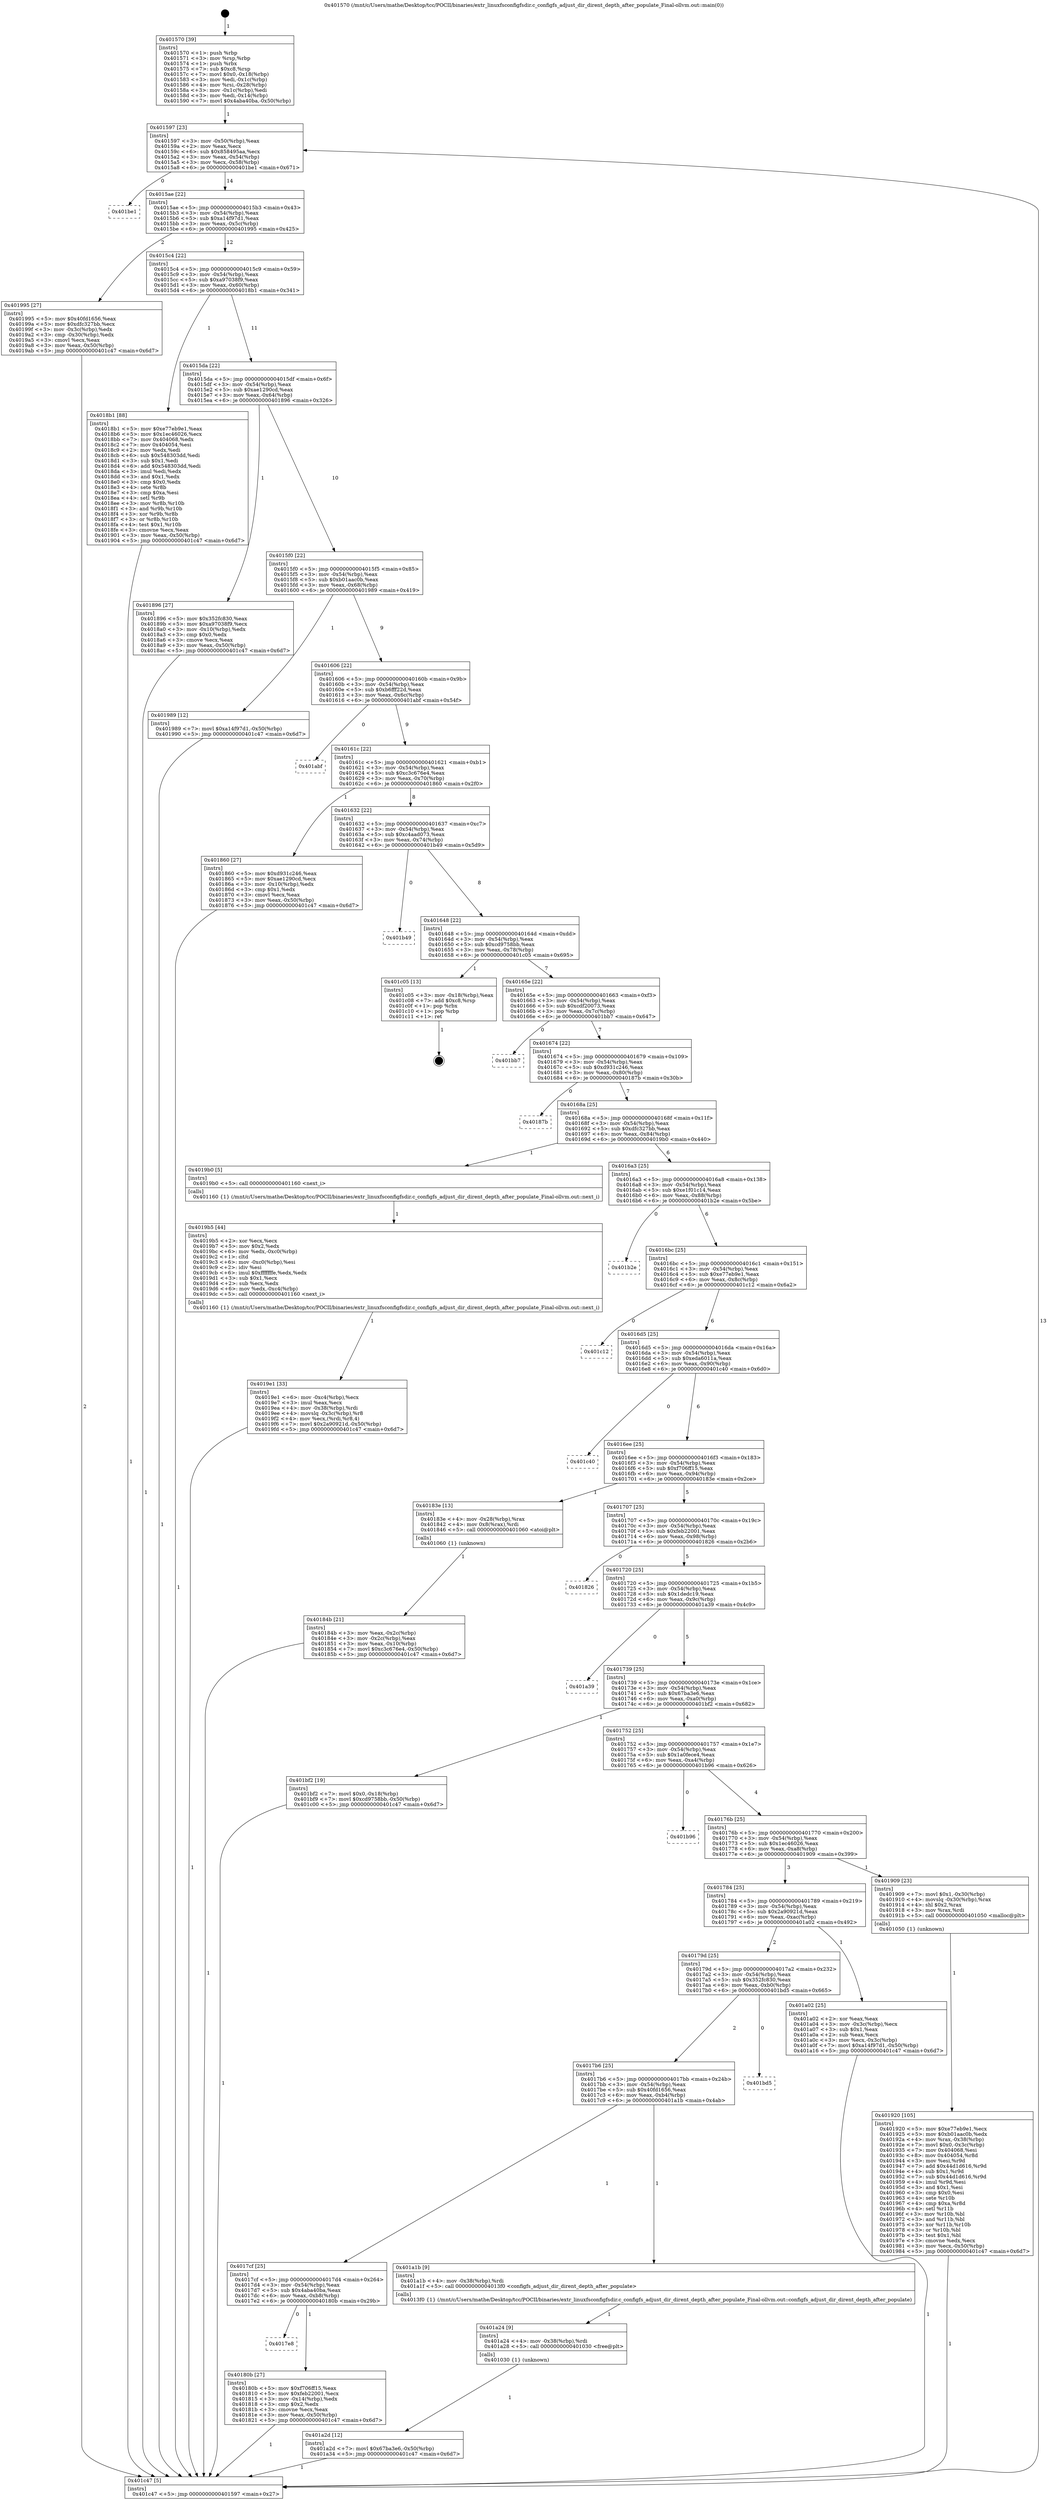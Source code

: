 digraph "0x401570" {
  label = "0x401570 (/mnt/c/Users/mathe/Desktop/tcc/POCII/binaries/extr_linuxfsconfigfsdir.c_configfs_adjust_dir_dirent_depth_after_populate_Final-ollvm.out::main(0))"
  labelloc = "t"
  node[shape=record]

  Entry [label="",width=0.3,height=0.3,shape=circle,fillcolor=black,style=filled]
  "0x401597" [label="{
     0x401597 [23]\l
     | [instrs]\l
     &nbsp;&nbsp;0x401597 \<+3\>: mov -0x50(%rbp),%eax\l
     &nbsp;&nbsp;0x40159a \<+2\>: mov %eax,%ecx\l
     &nbsp;&nbsp;0x40159c \<+6\>: sub $0x858495aa,%ecx\l
     &nbsp;&nbsp;0x4015a2 \<+3\>: mov %eax,-0x54(%rbp)\l
     &nbsp;&nbsp;0x4015a5 \<+3\>: mov %ecx,-0x58(%rbp)\l
     &nbsp;&nbsp;0x4015a8 \<+6\>: je 0000000000401be1 \<main+0x671\>\l
  }"]
  "0x401be1" [label="{
     0x401be1\l
  }", style=dashed]
  "0x4015ae" [label="{
     0x4015ae [22]\l
     | [instrs]\l
     &nbsp;&nbsp;0x4015ae \<+5\>: jmp 00000000004015b3 \<main+0x43\>\l
     &nbsp;&nbsp;0x4015b3 \<+3\>: mov -0x54(%rbp),%eax\l
     &nbsp;&nbsp;0x4015b6 \<+5\>: sub $0xa14f97d1,%eax\l
     &nbsp;&nbsp;0x4015bb \<+3\>: mov %eax,-0x5c(%rbp)\l
     &nbsp;&nbsp;0x4015be \<+6\>: je 0000000000401995 \<main+0x425\>\l
  }"]
  Exit [label="",width=0.3,height=0.3,shape=circle,fillcolor=black,style=filled,peripheries=2]
  "0x401995" [label="{
     0x401995 [27]\l
     | [instrs]\l
     &nbsp;&nbsp;0x401995 \<+5\>: mov $0x40fd1656,%eax\l
     &nbsp;&nbsp;0x40199a \<+5\>: mov $0xdfc327bb,%ecx\l
     &nbsp;&nbsp;0x40199f \<+3\>: mov -0x3c(%rbp),%edx\l
     &nbsp;&nbsp;0x4019a2 \<+3\>: cmp -0x30(%rbp),%edx\l
     &nbsp;&nbsp;0x4019a5 \<+3\>: cmovl %ecx,%eax\l
     &nbsp;&nbsp;0x4019a8 \<+3\>: mov %eax,-0x50(%rbp)\l
     &nbsp;&nbsp;0x4019ab \<+5\>: jmp 0000000000401c47 \<main+0x6d7\>\l
  }"]
  "0x4015c4" [label="{
     0x4015c4 [22]\l
     | [instrs]\l
     &nbsp;&nbsp;0x4015c4 \<+5\>: jmp 00000000004015c9 \<main+0x59\>\l
     &nbsp;&nbsp;0x4015c9 \<+3\>: mov -0x54(%rbp),%eax\l
     &nbsp;&nbsp;0x4015cc \<+5\>: sub $0xa97038f9,%eax\l
     &nbsp;&nbsp;0x4015d1 \<+3\>: mov %eax,-0x60(%rbp)\l
     &nbsp;&nbsp;0x4015d4 \<+6\>: je 00000000004018b1 \<main+0x341\>\l
  }"]
  "0x401a2d" [label="{
     0x401a2d [12]\l
     | [instrs]\l
     &nbsp;&nbsp;0x401a2d \<+7\>: movl $0x67ba3e6,-0x50(%rbp)\l
     &nbsp;&nbsp;0x401a34 \<+5\>: jmp 0000000000401c47 \<main+0x6d7\>\l
  }"]
  "0x4018b1" [label="{
     0x4018b1 [88]\l
     | [instrs]\l
     &nbsp;&nbsp;0x4018b1 \<+5\>: mov $0xe77eb9e1,%eax\l
     &nbsp;&nbsp;0x4018b6 \<+5\>: mov $0x1ec46026,%ecx\l
     &nbsp;&nbsp;0x4018bb \<+7\>: mov 0x404068,%edx\l
     &nbsp;&nbsp;0x4018c2 \<+7\>: mov 0x404054,%esi\l
     &nbsp;&nbsp;0x4018c9 \<+2\>: mov %edx,%edi\l
     &nbsp;&nbsp;0x4018cb \<+6\>: sub $0x548303dd,%edi\l
     &nbsp;&nbsp;0x4018d1 \<+3\>: sub $0x1,%edi\l
     &nbsp;&nbsp;0x4018d4 \<+6\>: add $0x548303dd,%edi\l
     &nbsp;&nbsp;0x4018da \<+3\>: imul %edi,%edx\l
     &nbsp;&nbsp;0x4018dd \<+3\>: and $0x1,%edx\l
     &nbsp;&nbsp;0x4018e0 \<+3\>: cmp $0x0,%edx\l
     &nbsp;&nbsp;0x4018e3 \<+4\>: sete %r8b\l
     &nbsp;&nbsp;0x4018e7 \<+3\>: cmp $0xa,%esi\l
     &nbsp;&nbsp;0x4018ea \<+4\>: setl %r9b\l
     &nbsp;&nbsp;0x4018ee \<+3\>: mov %r8b,%r10b\l
     &nbsp;&nbsp;0x4018f1 \<+3\>: and %r9b,%r10b\l
     &nbsp;&nbsp;0x4018f4 \<+3\>: xor %r9b,%r8b\l
     &nbsp;&nbsp;0x4018f7 \<+3\>: or %r8b,%r10b\l
     &nbsp;&nbsp;0x4018fa \<+4\>: test $0x1,%r10b\l
     &nbsp;&nbsp;0x4018fe \<+3\>: cmovne %ecx,%eax\l
     &nbsp;&nbsp;0x401901 \<+3\>: mov %eax,-0x50(%rbp)\l
     &nbsp;&nbsp;0x401904 \<+5\>: jmp 0000000000401c47 \<main+0x6d7\>\l
  }"]
  "0x4015da" [label="{
     0x4015da [22]\l
     | [instrs]\l
     &nbsp;&nbsp;0x4015da \<+5\>: jmp 00000000004015df \<main+0x6f\>\l
     &nbsp;&nbsp;0x4015df \<+3\>: mov -0x54(%rbp),%eax\l
     &nbsp;&nbsp;0x4015e2 \<+5\>: sub $0xae1290cd,%eax\l
     &nbsp;&nbsp;0x4015e7 \<+3\>: mov %eax,-0x64(%rbp)\l
     &nbsp;&nbsp;0x4015ea \<+6\>: je 0000000000401896 \<main+0x326\>\l
  }"]
  "0x401a24" [label="{
     0x401a24 [9]\l
     | [instrs]\l
     &nbsp;&nbsp;0x401a24 \<+4\>: mov -0x38(%rbp),%rdi\l
     &nbsp;&nbsp;0x401a28 \<+5\>: call 0000000000401030 \<free@plt\>\l
     | [calls]\l
     &nbsp;&nbsp;0x401030 \{1\} (unknown)\l
  }"]
  "0x401896" [label="{
     0x401896 [27]\l
     | [instrs]\l
     &nbsp;&nbsp;0x401896 \<+5\>: mov $0x352fc830,%eax\l
     &nbsp;&nbsp;0x40189b \<+5\>: mov $0xa97038f9,%ecx\l
     &nbsp;&nbsp;0x4018a0 \<+3\>: mov -0x10(%rbp),%edx\l
     &nbsp;&nbsp;0x4018a3 \<+3\>: cmp $0x0,%edx\l
     &nbsp;&nbsp;0x4018a6 \<+3\>: cmove %ecx,%eax\l
     &nbsp;&nbsp;0x4018a9 \<+3\>: mov %eax,-0x50(%rbp)\l
     &nbsp;&nbsp;0x4018ac \<+5\>: jmp 0000000000401c47 \<main+0x6d7\>\l
  }"]
  "0x4015f0" [label="{
     0x4015f0 [22]\l
     | [instrs]\l
     &nbsp;&nbsp;0x4015f0 \<+5\>: jmp 00000000004015f5 \<main+0x85\>\l
     &nbsp;&nbsp;0x4015f5 \<+3\>: mov -0x54(%rbp),%eax\l
     &nbsp;&nbsp;0x4015f8 \<+5\>: sub $0xb01aac0b,%eax\l
     &nbsp;&nbsp;0x4015fd \<+3\>: mov %eax,-0x68(%rbp)\l
     &nbsp;&nbsp;0x401600 \<+6\>: je 0000000000401989 \<main+0x419\>\l
  }"]
  "0x4019e1" [label="{
     0x4019e1 [33]\l
     | [instrs]\l
     &nbsp;&nbsp;0x4019e1 \<+6\>: mov -0xc4(%rbp),%ecx\l
     &nbsp;&nbsp;0x4019e7 \<+3\>: imul %eax,%ecx\l
     &nbsp;&nbsp;0x4019ea \<+4\>: mov -0x38(%rbp),%rdi\l
     &nbsp;&nbsp;0x4019ee \<+4\>: movslq -0x3c(%rbp),%r8\l
     &nbsp;&nbsp;0x4019f2 \<+4\>: mov %ecx,(%rdi,%r8,4)\l
     &nbsp;&nbsp;0x4019f6 \<+7\>: movl $0x2a90921d,-0x50(%rbp)\l
     &nbsp;&nbsp;0x4019fd \<+5\>: jmp 0000000000401c47 \<main+0x6d7\>\l
  }"]
  "0x401989" [label="{
     0x401989 [12]\l
     | [instrs]\l
     &nbsp;&nbsp;0x401989 \<+7\>: movl $0xa14f97d1,-0x50(%rbp)\l
     &nbsp;&nbsp;0x401990 \<+5\>: jmp 0000000000401c47 \<main+0x6d7\>\l
  }"]
  "0x401606" [label="{
     0x401606 [22]\l
     | [instrs]\l
     &nbsp;&nbsp;0x401606 \<+5\>: jmp 000000000040160b \<main+0x9b\>\l
     &nbsp;&nbsp;0x40160b \<+3\>: mov -0x54(%rbp),%eax\l
     &nbsp;&nbsp;0x40160e \<+5\>: sub $0xb6fff22d,%eax\l
     &nbsp;&nbsp;0x401613 \<+3\>: mov %eax,-0x6c(%rbp)\l
     &nbsp;&nbsp;0x401616 \<+6\>: je 0000000000401abf \<main+0x54f\>\l
  }"]
  "0x4019b5" [label="{
     0x4019b5 [44]\l
     | [instrs]\l
     &nbsp;&nbsp;0x4019b5 \<+2\>: xor %ecx,%ecx\l
     &nbsp;&nbsp;0x4019b7 \<+5\>: mov $0x2,%edx\l
     &nbsp;&nbsp;0x4019bc \<+6\>: mov %edx,-0xc0(%rbp)\l
     &nbsp;&nbsp;0x4019c2 \<+1\>: cltd\l
     &nbsp;&nbsp;0x4019c3 \<+6\>: mov -0xc0(%rbp),%esi\l
     &nbsp;&nbsp;0x4019c9 \<+2\>: idiv %esi\l
     &nbsp;&nbsp;0x4019cb \<+6\>: imul $0xfffffffe,%edx,%edx\l
     &nbsp;&nbsp;0x4019d1 \<+3\>: sub $0x1,%ecx\l
     &nbsp;&nbsp;0x4019d4 \<+2\>: sub %ecx,%edx\l
     &nbsp;&nbsp;0x4019d6 \<+6\>: mov %edx,-0xc4(%rbp)\l
     &nbsp;&nbsp;0x4019dc \<+5\>: call 0000000000401160 \<next_i\>\l
     | [calls]\l
     &nbsp;&nbsp;0x401160 \{1\} (/mnt/c/Users/mathe/Desktop/tcc/POCII/binaries/extr_linuxfsconfigfsdir.c_configfs_adjust_dir_dirent_depth_after_populate_Final-ollvm.out::next_i)\l
  }"]
  "0x401abf" [label="{
     0x401abf\l
  }", style=dashed]
  "0x40161c" [label="{
     0x40161c [22]\l
     | [instrs]\l
     &nbsp;&nbsp;0x40161c \<+5\>: jmp 0000000000401621 \<main+0xb1\>\l
     &nbsp;&nbsp;0x401621 \<+3\>: mov -0x54(%rbp),%eax\l
     &nbsp;&nbsp;0x401624 \<+5\>: sub $0xc3c676e4,%eax\l
     &nbsp;&nbsp;0x401629 \<+3\>: mov %eax,-0x70(%rbp)\l
     &nbsp;&nbsp;0x40162c \<+6\>: je 0000000000401860 \<main+0x2f0\>\l
  }"]
  "0x401920" [label="{
     0x401920 [105]\l
     | [instrs]\l
     &nbsp;&nbsp;0x401920 \<+5\>: mov $0xe77eb9e1,%ecx\l
     &nbsp;&nbsp;0x401925 \<+5\>: mov $0xb01aac0b,%edx\l
     &nbsp;&nbsp;0x40192a \<+4\>: mov %rax,-0x38(%rbp)\l
     &nbsp;&nbsp;0x40192e \<+7\>: movl $0x0,-0x3c(%rbp)\l
     &nbsp;&nbsp;0x401935 \<+7\>: mov 0x404068,%esi\l
     &nbsp;&nbsp;0x40193c \<+8\>: mov 0x404054,%r8d\l
     &nbsp;&nbsp;0x401944 \<+3\>: mov %esi,%r9d\l
     &nbsp;&nbsp;0x401947 \<+7\>: add $0x44d1d616,%r9d\l
     &nbsp;&nbsp;0x40194e \<+4\>: sub $0x1,%r9d\l
     &nbsp;&nbsp;0x401952 \<+7\>: sub $0x44d1d616,%r9d\l
     &nbsp;&nbsp;0x401959 \<+4\>: imul %r9d,%esi\l
     &nbsp;&nbsp;0x40195d \<+3\>: and $0x1,%esi\l
     &nbsp;&nbsp;0x401960 \<+3\>: cmp $0x0,%esi\l
     &nbsp;&nbsp;0x401963 \<+4\>: sete %r10b\l
     &nbsp;&nbsp;0x401967 \<+4\>: cmp $0xa,%r8d\l
     &nbsp;&nbsp;0x40196b \<+4\>: setl %r11b\l
     &nbsp;&nbsp;0x40196f \<+3\>: mov %r10b,%bl\l
     &nbsp;&nbsp;0x401972 \<+3\>: and %r11b,%bl\l
     &nbsp;&nbsp;0x401975 \<+3\>: xor %r11b,%r10b\l
     &nbsp;&nbsp;0x401978 \<+3\>: or %r10b,%bl\l
     &nbsp;&nbsp;0x40197b \<+3\>: test $0x1,%bl\l
     &nbsp;&nbsp;0x40197e \<+3\>: cmovne %edx,%ecx\l
     &nbsp;&nbsp;0x401981 \<+3\>: mov %ecx,-0x50(%rbp)\l
     &nbsp;&nbsp;0x401984 \<+5\>: jmp 0000000000401c47 \<main+0x6d7\>\l
  }"]
  "0x401860" [label="{
     0x401860 [27]\l
     | [instrs]\l
     &nbsp;&nbsp;0x401860 \<+5\>: mov $0xd931c246,%eax\l
     &nbsp;&nbsp;0x401865 \<+5\>: mov $0xae1290cd,%ecx\l
     &nbsp;&nbsp;0x40186a \<+3\>: mov -0x10(%rbp),%edx\l
     &nbsp;&nbsp;0x40186d \<+3\>: cmp $0x1,%edx\l
     &nbsp;&nbsp;0x401870 \<+3\>: cmovl %ecx,%eax\l
     &nbsp;&nbsp;0x401873 \<+3\>: mov %eax,-0x50(%rbp)\l
     &nbsp;&nbsp;0x401876 \<+5\>: jmp 0000000000401c47 \<main+0x6d7\>\l
  }"]
  "0x401632" [label="{
     0x401632 [22]\l
     | [instrs]\l
     &nbsp;&nbsp;0x401632 \<+5\>: jmp 0000000000401637 \<main+0xc7\>\l
     &nbsp;&nbsp;0x401637 \<+3\>: mov -0x54(%rbp),%eax\l
     &nbsp;&nbsp;0x40163a \<+5\>: sub $0xc4aad073,%eax\l
     &nbsp;&nbsp;0x40163f \<+3\>: mov %eax,-0x74(%rbp)\l
     &nbsp;&nbsp;0x401642 \<+6\>: je 0000000000401b49 \<main+0x5d9\>\l
  }"]
  "0x40184b" [label="{
     0x40184b [21]\l
     | [instrs]\l
     &nbsp;&nbsp;0x40184b \<+3\>: mov %eax,-0x2c(%rbp)\l
     &nbsp;&nbsp;0x40184e \<+3\>: mov -0x2c(%rbp),%eax\l
     &nbsp;&nbsp;0x401851 \<+3\>: mov %eax,-0x10(%rbp)\l
     &nbsp;&nbsp;0x401854 \<+7\>: movl $0xc3c676e4,-0x50(%rbp)\l
     &nbsp;&nbsp;0x40185b \<+5\>: jmp 0000000000401c47 \<main+0x6d7\>\l
  }"]
  "0x401b49" [label="{
     0x401b49\l
  }", style=dashed]
  "0x401648" [label="{
     0x401648 [22]\l
     | [instrs]\l
     &nbsp;&nbsp;0x401648 \<+5\>: jmp 000000000040164d \<main+0xdd\>\l
     &nbsp;&nbsp;0x40164d \<+3\>: mov -0x54(%rbp),%eax\l
     &nbsp;&nbsp;0x401650 \<+5\>: sub $0xcd9758bb,%eax\l
     &nbsp;&nbsp;0x401655 \<+3\>: mov %eax,-0x78(%rbp)\l
     &nbsp;&nbsp;0x401658 \<+6\>: je 0000000000401c05 \<main+0x695\>\l
  }"]
  "0x401570" [label="{
     0x401570 [39]\l
     | [instrs]\l
     &nbsp;&nbsp;0x401570 \<+1\>: push %rbp\l
     &nbsp;&nbsp;0x401571 \<+3\>: mov %rsp,%rbp\l
     &nbsp;&nbsp;0x401574 \<+1\>: push %rbx\l
     &nbsp;&nbsp;0x401575 \<+7\>: sub $0xc8,%rsp\l
     &nbsp;&nbsp;0x40157c \<+7\>: movl $0x0,-0x18(%rbp)\l
     &nbsp;&nbsp;0x401583 \<+3\>: mov %edi,-0x1c(%rbp)\l
     &nbsp;&nbsp;0x401586 \<+4\>: mov %rsi,-0x28(%rbp)\l
     &nbsp;&nbsp;0x40158a \<+3\>: mov -0x1c(%rbp),%edi\l
     &nbsp;&nbsp;0x40158d \<+3\>: mov %edi,-0x14(%rbp)\l
     &nbsp;&nbsp;0x401590 \<+7\>: movl $0x4aba40ba,-0x50(%rbp)\l
  }"]
  "0x401c05" [label="{
     0x401c05 [13]\l
     | [instrs]\l
     &nbsp;&nbsp;0x401c05 \<+3\>: mov -0x18(%rbp),%eax\l
     &nbsp;&nbsp;0x401c08 \<+7\>: add $0xc8,%rsp\l
     &nbsp;&nbsp;0x401c0f \<+1\>: pop %rbx\l
     &nbsp;&nbsp;0x401c10 \<+1\>: pop %rbp\l
     &nbsp;&nbsp;0x401c11 \<+1\>: ret\l
  }"]
  "0x40165e" [label="{
     0x40165e [22]\l
     | [instrs]\l
     &nbsp;&nbsp;0x40165e \<+5\>: jmp 0000000000401663 \<main+0xf3\>\l
     &nbsp;&nbsp;0x401663 \<+3\>: mov -0x54(%rbp),%eax\l
     &nbsp;&nbsp;0x401666 \<+5\>: sub $0xcdf20073,%eax\l
     &nbsp;&nbsp;0x40166b \<+3\>: mov %eax,-0x7c(%rbp)\l
     &nbsp;&nbsp;0x40166e \<+6\>: je 0000000000401bb7 \<main+0x647\>\l
  }"]
  "0x401c47" [label="{
     0x401c47 [5]\l
     | [instrs]\l
     &nbsp;&nbsp;0x401c47 \<+5\>: jmp 0000000000401597 \<main+0x27\>\l
  }"]
  "0x401bb7" [label="{
     0x401bb7\l
  }", style=dashed]
  "0x401674" [label="{
     0x401674 [22]\l
     | [instrs]\l
     &nbsp;&nbsp;0x401674 \<+5\>: jmp 0000000000401679 \<main+0x109\>\l
     &nbsp;&nbsp;0x401679 \<+3\>: mov -0x54(%rbp),%eax\l
     &nbsp;&nbsp;0x40167c \<+5\>: sub $0xd931c246,%eax\l
     &nbsp;&nbsp;0x401681 \<+3\>: mov %eax,-0x80(%rbp)\l
     &nbsp;&nbsp;0x401684 \<+6\>: je 000000000040187b \<main+0x30b\>\l
  }"]
  "0x4017e8" [label="{
     0x4017e8\l
  }", style=dashed]
  "0x40187b" [label="{
     0x40187b\l
  }", style=dashed]
  "0x40168a" [label="{
     0x40168a [25]\l
     | [instrs]\l
     &nbsp;&nbsp;0x40168a \<+5\>: jmp 000000000040168f \<main+0x11f\>\l
     &nbsp;&nbsp;0x40168f \<+3\>: mov -0x54(%rbp),%eax\l
     &nbsp;&nbsp;0x401692 \<+5\>: sub $0xdfc327bb,%eax\l
     &nbsp;&nbsp;0x401697 \<+6\>: mov %eax,-0x84(%rbp)\l
     &nbsp;&nbsp;0x40169d \<+6\>: je 00000000004019b0 \<main+0x440\>\l
  }"]
  "0x40180b" [label="{
     0x40180b [27]\l
     | [instrs]\l
     &nbsp;&nbsp;0x40180b \<+5\>: mov $0xf706ff15,%eax\l
     &nbsp;&nbsp;0x401810 \<+5\>: mov $0xfeb22001,%ecx\l
     &nbsp;&nbsp;0x401815 \<+3\>: mov -0x14(%rbp),%edx\l
     &nbsp;&nbsp;0x401818 \<+3\>: cmp $0x2,%edx\l
     &nbsp;&nbsp;0x40181b \<+3\>: cmovne %ecx,%eax\l
     &nbsp;&nbsp;0x40181e \<+3\>: mov %eax,-0x50(%rbp)\l
     &nbsp;&nbsp;0x401821 \<+5\>: jmp 0000000000401c47 \<main+0x6d7\>\l
  }"]
  "0x4019b0" [label="{
     0x4019b0 [5]\l
     | [instrs]\l
     &nbsp;&nbsp;0x4019b0 \<+5\>: call 0000000000401160 \<next_i\>\l
     | [calls]\l
     &nbsp;&nbsp;0x401160 \{1\} (/mnt/c/Users/mathe/Desktop/tcc/POCII/binaries/extr_linuxfsconfigfsdir.c_configfs_adjust_dir_dirent_depth_after_populate_Final-ollvm.out::next_i)\l
  }"]
  "0x4016a3" [label="{
     0x4016a3 [25]\l
     | [instrs]\l
     &nbsp;&nbsp;0x4016a3 \<+5\>: jmp 00000000004016a8 \<main+0x138\>\l
     &nbsp;&nbsp;0x4016a8 \<+3\>: mov -0x54(%rbp),%eax\l
     &nbsp;&nbsp;0x4016ab \<+5\>: sub $0xe1f01c14,%eax\l
     &nbsp;&nbsp;0x4016b0 \<+6\>: mov %eax,-0x88(%rbp)\l
     &nbsp;&nbsp;0x4016b6 \<+6\>: je 0000000000401b2e \<main+0x5be\>\l
  }"]
  "0x4017cf" [label="{
     0x4017cf [25]\l
     | [instrs]\l
     &nbsp;&nbsp;0x4017cf \<+5\>: jmp 00000000004017d4 \<main+0x264\>\l
     &nbsp;&nbsp;0x4017d4 \<+3\>: mov -0x54(%rbp),%eax\l
     &nbsp;&nbsp;0x4017d7 \<+5\>: sub $0x4aba40ba,%eax\l
     &nbsp;&nbsp;0x4017dc \<+6\>: mov %eax,-0xb8(%rbp)\l
     &nbsp;&nbsp;0x4017e2 \<+6\>: je 000000000040180b \<main+0x29b\>\l
  }"]
  "0x401b2e" [label="{
     0x401b2e\l
  }", style=dashed]
  "0x4016bc" [label="{
     0x4016bc [25]\l
     | [instrs]\l
     &nbsp;&nbsp;0x4016bc \<+5\>: jmp 00000000004016c1 \<main+0x151\>\l
     &nbsp;&nbsp;0x4016c1 \<+3\>: mov -0x54(%rbp),%eax\l
     &nbsp;&nbsp;0x4016c4 \<+5\>: sub $0xe77eb9e1,%eax\l
     &nbsp;&nbsp;0x4016c9 \<+6\>: mov %eax,-0x8c(%rbp)\l
     &nbsp;&nbsp;0x4016cf \<+6\>: je 0000000000401c12 \<main+0x6a2\>\l
  }"]
  "0x401a1b" [label="{
     0x401a1b [9]\l
     | [instrs]\l
     &nbsp;&nbsp;0x401a1b \<+4\>: mov -0x38(%rbp),%rdi\l
     &nbsp;&nbsp;0x401a1f \<+5\>: call 00000000004013f0 \<configfs_adjust_dir_dirent_depth_after_populate\>\l
     | [calls]\l
     &nbsp;&nbsp;0x4013f0 \{1\} (/mnt/c/Users/mathe/Desktop/tcc/POCII/binaries/extr_linuxfsconfigfsdir.c_configfs_adjust_dir_dirent_depth_after_populate_Final-ollvm.out::configfs_adjust_dir_dirent_depth_after_populate)\l
  }"]
  "0x401c12" [label="{
     0x401c12\l
  }", style=dashed]
  "0x4016d5" [label="{
     0x4016d5 [25]\l
     | [instrs]\l
     &nbsp;&nbsp;0x4016d5 \<+5\>: jmp 00000000004016da \<main+0x16a\>\l
     &nbsp;&nbsp;0x4016da \<+3\>: mov -0x54(%rbp),%eax\l
     &nbsp;&nbsp;0x4016dd \<+5\>: sub $0xeda6011a,%eax\l
     &nbsp;&nbsp;0x4016e2 \<+6\>: mov %eax,-0x90(%rbp)\l
     &nbsp;&nbsp;0x4016e8 \<+6\>: je 0000000000401c40 \<main+0x6d0\>\l
  }"]
  "0x4017b6" [label="{
     0x4017b6 [25]\l
     | [instrs]\l
     &nbsp;&nbsp;0x4017b6 \<+5\>: jmp 00000000004017bb \<main+0x24b\>\l
     &nbsp;&nbsp;0x4017bb \<+3\>: mov -0x54(%rbp),%eax\l
     &nbsp;&nbsp;0x4017be \<+5\>: sub $0x40fd1656,%eax\l
     &nbsp;&nbsp;0x4017c3 \<+6\>: mov %eax,-0xb4(%rbp)\l
     &nbsp;&nbsp;0x4017c9 \<+6\>: je 0000000000401a1b \<main+0x4ab\>\l
  }"]
  "0x401c40" [label="{
     0x401c40\l
  }", style=dashed]
  "0x4016ee" [label="{
     0x4016ee [25]\l
     | [instrs]\l
     &nbsp;&nbsp;0x4016ee \<+5\>: jmp 00000000004016f3 \<main+0x183\>\l
     &nbsp;&nbsp;0x4016f3 \<+3\>: mov -0x54(%rbp),%eax\l
     &nbsp;&nbsp;0x4016f6 \<+5\>: sub $0xf706ff15,%eax\l
     &nbsp;&nbsp;0x4016fb \<+6\>: mov %eax,-0x94(%rbp)\l
     &nbsp;&nbsp;0x401701 \<+6\>: je 000000000040183e \<main+0x2ce\>\l
  }"]
  "0x401bd5" [label="{
     0x401bd5\l
  }", style=dashed]
  "0x40183e" [label="{
     0x40183e [13]\l
     | [instrs]\l
     &nbsp;&nbsp;0x40183e \<+4\>: mov -0x28(%rbp),%rax\l
     &nbsp;&nbsp;0x401842 \<+4\>: mov 0x8(%rax),%rdi\l
     &nbsp;&nbsp;0x401846 \<+5\>: call 0000000000401060 \<atoi@plt\>\l
     | [calls]\l
     &nbsp;&nbsp;0x401060 \{1\} (unknown)\l
  }"]
  "0x401707" [label="{
     0x401707 [25]\l
     | [instrs]\l
     &nbsp;&nbsp;0x401707 \<+5\>: jmp 000000000040170c \<main+0x19c\>\l
     &nbsp;&nbsp;0x40170c \<+3\>: mov -0x54(%rbp),%eax\l
     &nbsp;&nbsp;0x40170f \<+5\>: sub $0xfeb22001,%eax\l
     &nbsp;&nbsp;0x401714 \<+6\>: mov %eax,-0x98(%rbp)\l
     &nbsp;&nbsp;0x40171a \<+6\>: je 0000000000401826 \<main+0x2b6\>\l
  }"]
  "0x40179d" [label="{
     0x40179d [25]\l
     | [instrs]\l
     &nbsp;&nbsp;0x40179d \<+5\>: jmp 00000000004017a2 \<main+0x232\>\l
     &nbsp;&nbsp;0x4017a2 \<+3\>: mov -0x54(%rbp),%eax\l
     &nbsp;&nbsp;0x4017a5 \<+5\>: sub $0x352fc830,%eax\l
     &nbsp;&nbsp;0x4017aa \<+6\>: mov %eax,-0xb0(%rbp)\l
     &nbsp;&nbsp;0x4017b0 \<+6\>: je 0000000000401bd5 \<main+0x665\>\l
  }"]
  "0x401826" [label="{
     0x401826\l
  }", style=dashed]
  "0x401720" [label="{
     0x401720 [25]\l
     | [instrs]\l
     &nbsp;&nbsp;0x401720 \<+5\>: jmp 0000000000401725 \<main+0x1b5\>\l
     &nbsp;&nbsp;0x401725 \<+3\>: mov -0x54(%rbp),%eax\l
     &nbsp;&nbsp;0x401728 \<+5\>: sub $0x1dedc19,%eax\l
     &nbsp;&nbsp;0x40172d \<+6\>: mov %eax,-0x9c(%rbp)\l
     &nbsp;&nbsp;0x401733 \<+6\>: je 0000000000401a39 \<main+0x4c9\>\l
  }"]
  "0x401a02" [label="{
     0x401a02 [25]\l
     | [instrs]\l
     &nbsp;&nbsp;0x401a02 \<+2\>: xor %eax,%eax\l
     &nbsp;&nbsp;0x401a04 \<+3\>: mov -0x3c(%rbp),%ecx\l
     &nbsp;&nbsp;0x401a07 \<+3\>: sub $0x1,%eax\l
     &nbsp;&nbsp;0x401a0a \<+2\>: sub %eax,%ecx\l
     &nbsp;&nbsp;0x401a0c \<+3\>: mov %ecx,-0x3c(%rbp)\l
     &nbsp;&nbsp;0x401a0f \<+7\>: movl $0xa14f97d1,-0x50(%rbp)\l
     &nbsp;&nbsp;0x401a16 \<+5\>: jmp 0000000000401c47 \<main+0x6d7\>\l
  }"]
  "0x401a39" [label="{
     0x401a39\l
  }", style=dashed]
  "0x401739" [label="{
     0x401739 [25]\l
     | [instrs]\l
     &nbsp;&nbsp;0x401739 \<+5\>: jmp 000000000040173e \<main+0x1ce\>\l
     &nbsp;&nbsp;0x40173e \<+3\>: mov -0x54(%rbp),%eax\l
     &nbsp;&nbsp;0x401741 \<+5\>: sub $0x67ba3e6,%eax\l
     &nbsp;&nbsp;0x401746 \<+6\>: mov %eax,-0xa0(%rbp)\l
     &nbsp;&nbsp;0x40174c \<+6\>: je 0000000000401bf2 \<main+0x682\>\l
  }"]
  "0x401784" [label="{
     0x401784 [25]\l
     | [instrs]\l
     &nbsp;&nbsp;0x401784 \<+5\>: jmp 0000000000401789 \<main+0x219\>\l
     &nbsp;&nbsp;0x401789 \<+3\>: mov -0x54(%rbp),%eax\l
     &nbsp;&nbsp;0x40178c \<+5\>: sub $0x2a90921d,%eax\l
     &nbsp;&nbsp;0x401791 \<+6\>: mov %eax,-0xac(%rbp)\l
     &nbsp;&nbsp;0x401797 \<+6\>: je 0000000000401a02 \<main+0x492\>\l
  }"]
  "0x401bf2" [label="{
     0x401bf2 [19]\l
     | [instrs]\l
     &nbsp;&nbsp;0x401bf2 \<+7\>: movl $0x0,-0x18(%rbp)\l
     &nbsp;&nbsp;0x401bf9 \<+7\>: movl $0xcd9758bb,-0x50(%rbp)\l
     &nbsp;&nbsp;0x401c00 \<+5\>: jmp 0000000000401c47 \<main+0x6d7\>\l
  }"]
  "0x401752" [label="{
     0x401752 [25]\l
     | [instrs]\l
     &nbsp;&nbsp;0x401752 \<+5\>: jmp 0000000000401757 \<main+0x1e7\>\l
     &nbsp;&nbsp;0x401757 \<+3\>: mov -0x54(%rbp),%eax\l
     &nbsp;&nbsp;0x40175a \<+5\>: sub $0x1a0fece4,%eax\l
     &nbsp;&nbsp;0x40175f \<+6\>: mov %eax,-0xa4(%rbp)\l
     &nbsp;&nbsp;0x401765 \<+6\>: je 0000000000401b96 \<main+0x626\>\l
  }"]
  "0x401909" [label="{
     0x401909 [23]\l
     | [instrs]\l
     &nbsp;&nbsp;0x401909 \<+7\>: movl $0x1,-0x30(%rbp)\l
     &nbsp;&nbsp;0x401910 \<+4\>: movslq -0x30(%rbp),%rax\l
     &nbsp;&nbsp;0x401914 \<+4\>: shl $0x2,%rax\l
     &nbsp;&nbsp;0x401918 \<+3\>: mov %rax,%rdi\l
     &nbsp;&nbsp;0x40191b \<+5\>: call 0000000000401050 \<malloc@plt\>\l
     | [calls]\l
     &nbsp;&nbsp;0x401050 \{1\} (unknown)\l
  }"]
  "0x401b96" [label="{
     0x401b96\l
  }", style=dashed]
  "0x40176b" [label="{
     0x40176b [25]\l
     | [instrs]\l
     &nbsp;&nbsp;0x40176b \<+5\>: jmp 0000000000401770 \<main+0x200\>\l
     &nbsp;&nbsp;0x401770 \<+3\>: mov -0x54(%rbp),%eax\l
     &nbsp;&nbsp;0x401773 \<+5\>: sub $0x1ec46026,%eax\l
     &nbsp;&nbsp;0x401778 \<+6\>: mov %eax,-0xa8(%rbp)\l
     &nbsp;&nbsp;0x40177e \<+6\>: je 0000000000401909 \<main+0x399\>\l
  }"]
  Entry -> "0x401570" [label=" 1"]
  "0x401597" -> "0x401be1" [label=" 0"]
  "0x401597" -> "0x4015ae" [label=" 14"]
  "0x401c05" -> Exit [label=" 1"]
  "0x4015ae" -> "0x401995" [label=" 2"]
  "0x4015ae" -> "0x4015c4" [label=" 12"]
  "0x401bf2" -> "0x401c47" [label=" 1"]
  "0x4015c4" -> "0x4018b1" [label=" 1"]
  "0x4015c4" -> "0x4015da" [label=" 11"]
  "0x401a2d" -> "0x401c47" [label=" 1"]
  "0x4015da" -> "0x401896" [label=" 1"]
  "0x4015da" -> "0x4015f0" [label=" 10"]
  "0x401a24" -> "0x401a2d" [label=" 1"]
  "0x4015f0" -> "0x401989" [label=" 1"]
  "0x4015f0" -> "0x401606" [label=" 9"]
  "0x401a1b" -> "0x401a24" [label=" 1"]
  "0x401606" -> "0x401abf" [label=" 0"]
  "0x401606" -> "0x40161c" [label=" 9"]
  "0x401a02" -> "0x401c47" [label=" 1"]
  "0x40161c" -> "0x401860" [label=" 1"]
  "0x40161c" -> "0x401632" [label=" 8"]
  "0x4019e1" -> "0x401c47" [label=" 1"]
  "0x401632" -> "0x401b49" [label=" 0"]
  "0x401632" -> "0x401648" [label=" 8"]
  "0x4019b5" -> "0x4019e1" [label=" 1"]
  "0x401648" -> "0x401c05" [label=" 1"]
  "0x401648" -> "0x40165e" [label=" 7"]
  "0x4019b0" -> "0x4019b5" [label=" 1"]
  "0x40165e" -> "0x401bb7" [label=" 0"]
  "0x40165e" -> "0x401674" [label=" 7"]
  "0x401995" -> "0x401c47" [label=" 2"]
  "0x401674" -> "0x40187b" [label=" 0"]
  "0x401674" -> "0x40168a" [label=" 7"]
  "0x401989" -> "0x401c47" [label=" 1"]
  "0x40168a" -> "0x4019b0" [label=" 1"]
  "0x40168a" -> "0x4016a3" [label=" 6"]
  "0x401920" -> "0x401c47" [label=" 1"]
  "0x4016a3" -> "0x401b2e" [label=" 0"]
  "0x4016a3" -> "0x4016bc" [label=" 6"]
  "0x4018b1" -> "0x401c47" [label=" 1"]
  "0x4016bc" -> "0x401c12" [label=" 0"]
  "0x4016bc" -> "0x4016d5" [label=" 6"]
  "0x401896" -> "0x401c47" [label=" 1"]
  "0x4016d5" -> "0x401c40" [label=" 0"]
  "0x4016d5" -> "0x4016ee" [label=" 6"]
  "0x40184b" -> "0x401c47" [label=" 1"]
  "0x4016ee" -> "0x40183e" [label=" 1"]
  "0x4016ee" -> "0x401707" [label=" 5"]
  "0x40183e" -> "0x40184b" [label=" 1"]
  "0x401707" -> "0x401826" [label=" 0"]
  "0x401707" -> "0x401720" [label=" 5"]
  "0x401570" -> "0x401597" [label=" 1"]
  "0x401720" -> "0x401a39" [label=" 0"]
  "0x401720" -> "0x401739" [label=" 5"]
  "0x40180b" -> "0x401c47" [label=" 1"]
  "0x401739" -> "0x401bf2" [label=" 1"]
  "0x401739" -> "0x401752" [label=" 4"]
  "0x4017cf" -> "0x40180b" [label=" 1"]
  "0x401752" -> "0x401b96" [label=" 0"]
  "0x401752" -> "0x40176b" [label=" 4"]
  "0x401909" -> "0x401920" [label=" 1"]
  "0x40176b" -> "0x401909" [label=" 1"]
  "0x40176b" -> "0x401784" [label=" 3"]
  "0x4017cf" -> "0x4017e8" [label=" 0"]
  "0x401784" -> "0x401a02" [label=" 1"]
  "0x401784" -> "0x40179d" [label=" 2"]
  "0x401c47" -> "0x401597" [label=" 13"]
  "0x40179d" -> "0x401bd5" [label=" 0"]
  "0x40179d" -> "0x4017b6" [label=" 2"]
  "0x401860" -> "0x401c47" [label=" 1"]
  "0x4017b6" -> "0x401a1b" [label=" 1"]
  "0x4017b6" -> "0x4017cf" [label=" 1"]
}
